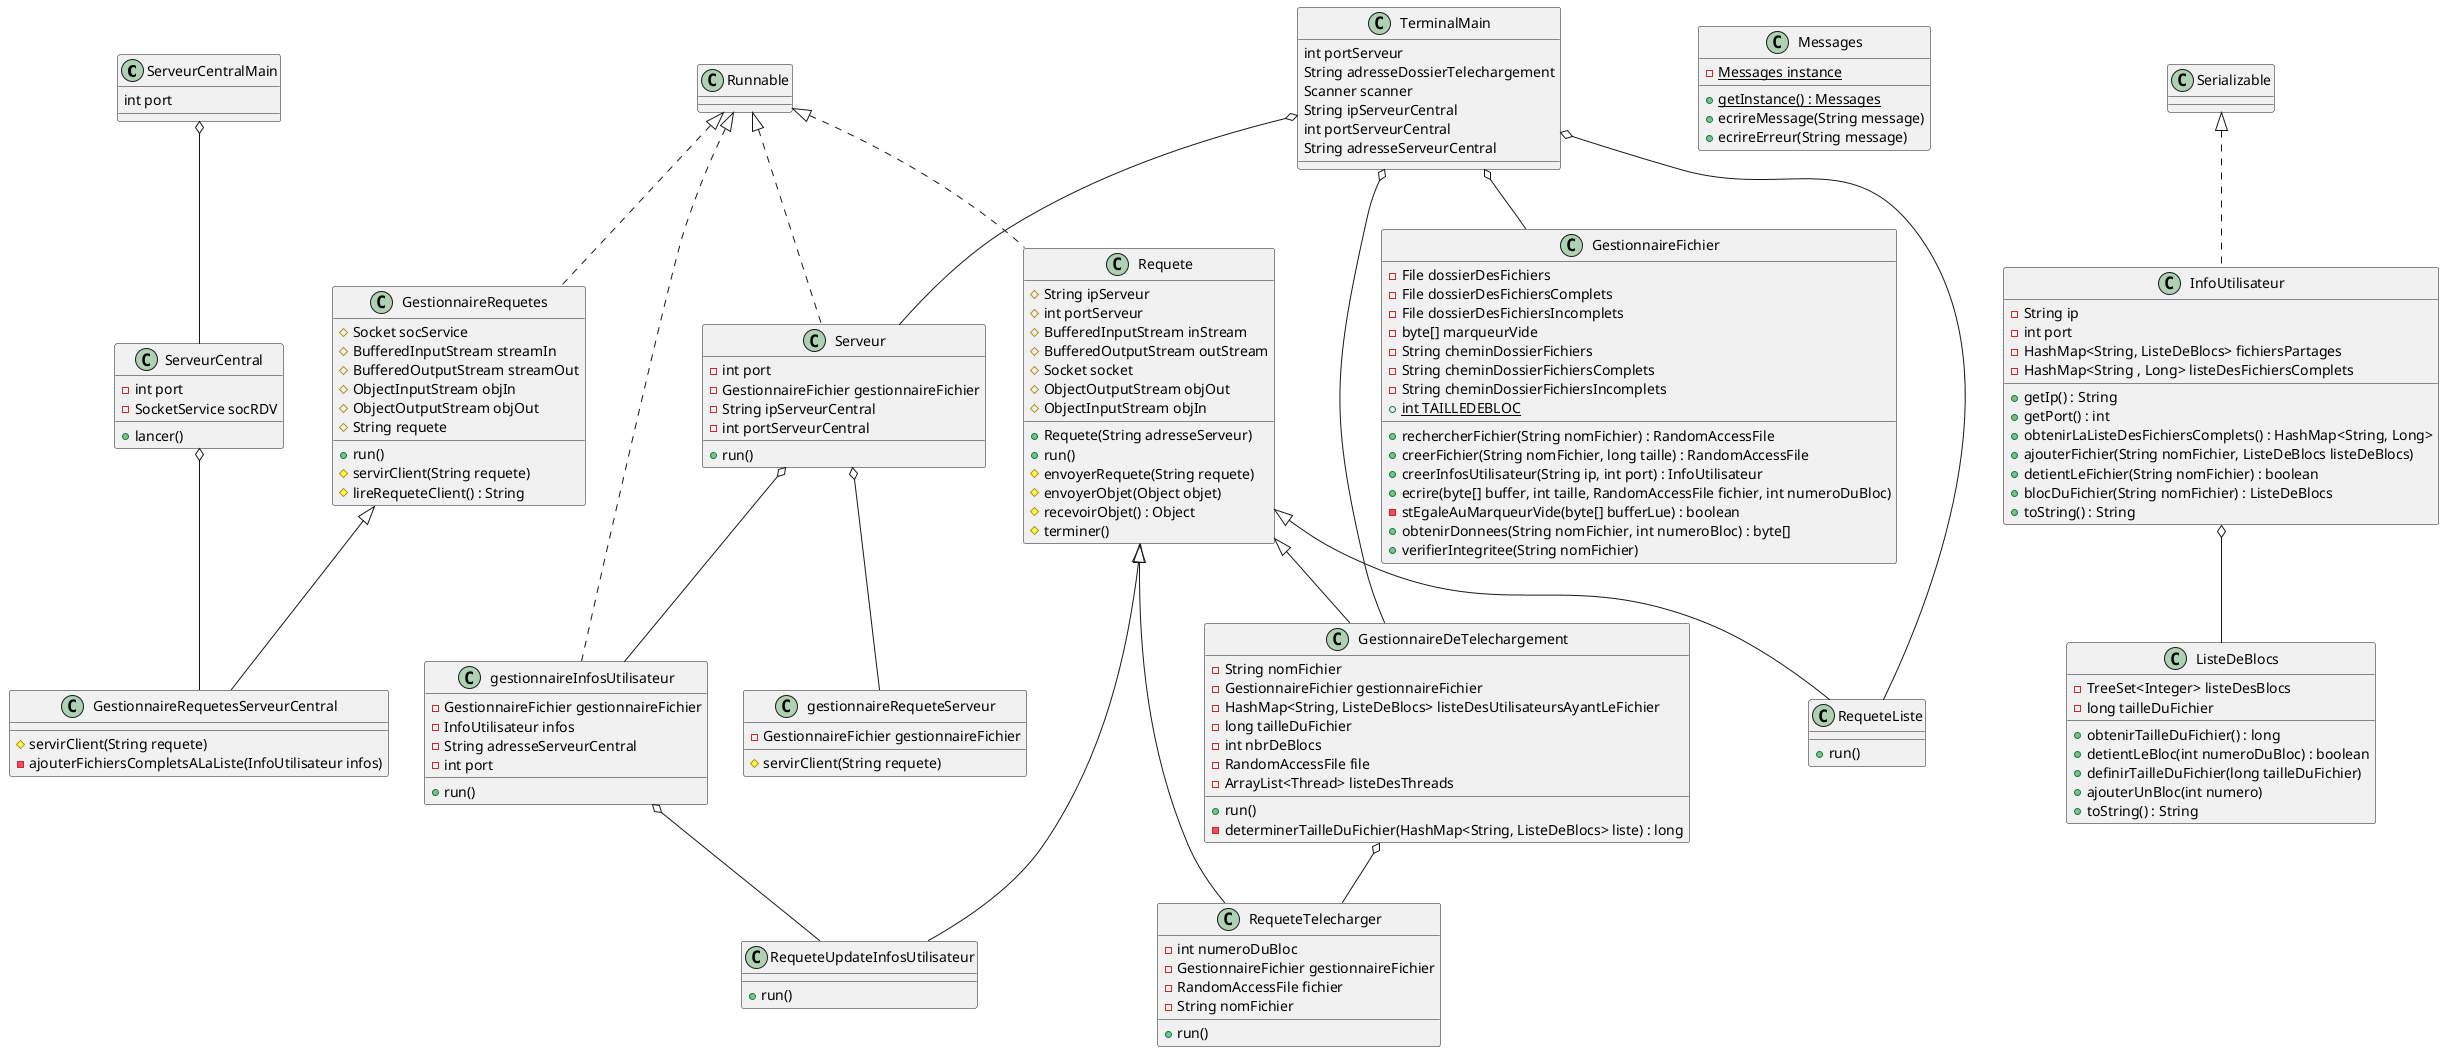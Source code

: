 @startuml

class ServeurCentralMain { 
  int port
}
class ServeurCentral {
  -int port
  -SocketService socRDV
  +lancer()
}
ServeurCentralMain o-- ServeurCentral

class GestionnaireRequetesServeurCentral {
  
  #servirClient(String requete)
  -ajouterFichiersCompletsALaListe(InfoUtilisateur infos)
}

ServeurCentral o-- GestionnaireRequetesServeurCentral

class GestionnaireRequetes {
	#Socket socService
	#BufferedInputStream streamIn
	#BufferedOutputStream streamOut
  #ObjectInputStream objIn
  #ObjectOutputStream objOut
  #String requete
  +run()
  #servirClient(String requete) 
  #lireRequeteClient() : String
}
Runnable <|.. GestionnaireRequetes
GestionnaireRequetes <|-- GestionnaireRequetesServeurCentral

class TerminalMain{
	int portServeur
  String adresseDossierTelechargement
  Scanner scanner
  String ipServeurCentral
  int portServeurCentral
  String adresseServeurCentral
  
}

TerminalMain o-- GestionnaireFichier

class GestionnaireFichier {
  -File dossierDesFichiers
  -File dossierDesFichiersComplets
  -File dossierDesFichiersIncomplets
  -byte[] marqueurVide
  -String cheminDossierFichiers
  -String cheminDossierFichiersComplets
  -String cheminDossierFichiersIncomplets
  +{static} int TAILLEDEBLOC
  +rechercherFichier(String nomFichier) : RandomAccessFile
  +creerFichier(String nomFichier, long taille) : RandomAccessFile
  +creerInfosUtilisateur(String ip, int port) : InfoUtilisateur
  +ecrire(byte[] buffer, int taille, RandomAccessFile fichier, int numeroDuBloc)
  -stEgaleAuMarqueurVide(byte[] bufferLue) : boolean
  +obtenirDonnees(String nomFichier, int numeroBloc) : byte[]
  +verifierIntegritee(String nomFichier)
}

class Serveur {
  -int port
  -GestionnaireFichier gestionnaireFichier
  -String ipServeurCentral
  -int portServeurCentral
  +run()
}
TerminalMain o-- Serveur
TerminalMain o-- RequeteListe
TerminalMain o-- GestionnaireDeTelechargement
Runnable <|.. Serveur


class gestionnaireInfosUtilisateur {
  -GestionnaireFichier gestionnaireFichier
  -InfoUtilisateur infos
  -String adresseServeurCentral
  -int port
  +run()
}
gestionnaireInfosUtilisateur o-- RequeteUpdateInfosUtilisateur
class RequeteUpdateInfosUtilisateur {
  
}

Runnable <|.. gestionnaireInfosUtilisateur

class gestionnaireRequeteServeur {
  -GestionnaireFichier gestionnaireFichier
  #servirClient(String requete)
 
}
  
Serveur o-- gestionnaireInfosUtilisateur
Serveur o-- gestionnaireRequeteServeur

class Requete {
  #String ipServeur
  #int portServeur
  #BufferedInputStream inStream
  #BufferedOutputStream outStream
  #Socket socket
  #ObjectOutputStream objOut
  #ObjectInputStream objIn
  +Requete(String adresseServeur)
  +run()
  #envoyerRequete(String requete)
  #envoyerObjet(Object objet)
  #recevoirObjet() : Object
  #terminer()
}

Runnable <|.. Requete

class GestionnaireDeTelechargement {
  -String nomFichier
  -GestionnaireFichier gestionnaireFichier
  -HashMap<String, ListeDeBlocs> listeDesUtilisateursAyantLeFichier
  -long tailleDuFichier
  -int nbrDeBlocs
  -RandomAccessFile file
  -ArrayList<Thread> listeDesThreads
  +run()
  -determinerTailleDuFichier(HashMap<String, ListeDeBlocs> liste) : long
}

Requete <|-- GestionnaireDeTelechargement
GestionnaireDeTelechargement o-- RequeteTelecharger
class RequeteTelecharger {
  -int numeroDuBloc
  -GestionnaireFichier gestionnaireFichier
  -RandomAccessFile fichier
  -String nomFichier
  +run()
  }

Requete <|-- RequeteTelecharger
Requete <|-- RequeteListe
Requete <|-- RequeteUpdateInfosUtilisateur

class RequeteListe {
  +run()
}
class RequeteUpdateInfosUtilisateur {
  +run()
}

class Messages {
  -{static} Messages instance
  +{static} getInstance() : Messages
  +ecrireMessage(String message)
  +ecrireErreur(String message)
}

class InfoUtilisateur {
	-String ip
  -int port
  -HashMap<String, ListeDeBlocs> fichiersPartages
  -HashMap<String , Long> listeDesFichiersComplets
  +getIp() : String
  +getPort() : int
  +obtenirLaListeDesFichiersComplets() : HashMap<String, Long>
  +ajouterFichier(String nomFichier, ListeDeBlocs listeDeBlocs)
  +detientLeFichier(String nomFichier) : boolean
  +blocDuFichier(String nomFichier) : ListeDeBlocs
  +toString() : String
  }

Serializable <|.. InfoUtilisateur

class ListeDeBlocs {
  -TreeSet<Integer> listeDesBlocs
  -long tailleDuFichier
  +obtenirTailleDuFichier() : long
  +detientLeBloc(int numeroDuBloc) : boolean
  +definirTailleDuFichier(long tailleDuFichier)
  +ajouterUnBloc(int numero)
  +toString() : String
  
}

InfoUtilisateur o-- ListeDeBlocs





@enduml
